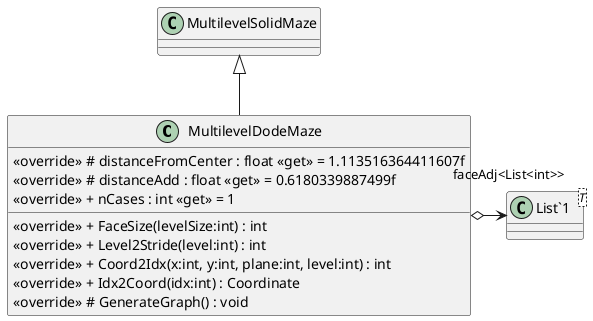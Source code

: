 @startuml
class MultilevelDodeMaze {
    <<override>> # distanceFromCenter : float <<get>> = 1.113516364411607f
    <<override>> # distanceAdd : float <<get>> = 0.6180339887499f
    <<override>> + nCases : int <<get>> = 1
    <<override>> + FaceSize(levelSize:int) : int
    <<override>> + Level2Stride(level:int) : int
    <<override>> + Coord2Idx(x:int, y:int, plane:int, level:int) : int
    <<override>> + Idx2Coord(idx:int) : Coordinate
    <<override>> # GenerateGraph() : void
}
class "List`1"<T> {
}
MultilevelSolidMaze <|-- MultilevelDodeMaze
MultilevelDodeMaze o-> "faceAdj<List<int>>" "List`1"
@enduml
